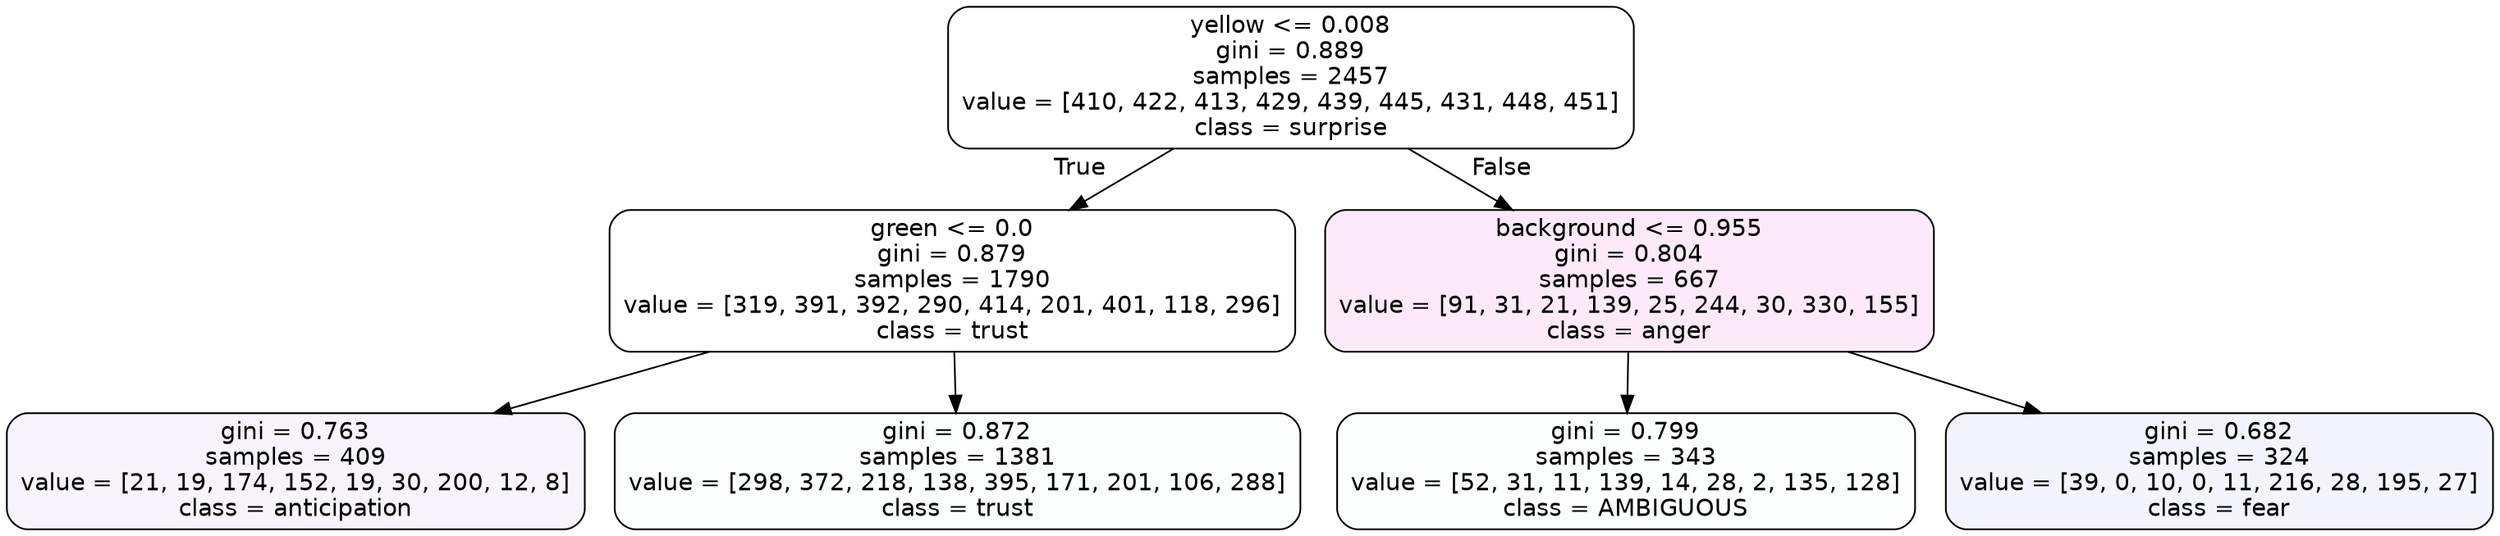 digraph Tree {
node [shape=box, style="filled, rounded", color="black", fontname=helvetica] ;
edge [fontname=helvetica] ;
0 [label="yellow <= 0.008\ngini = 0.889\nsamples = 2457\nvalue = [410, 422, 413, 429, 439, 445, 431, 448, 451]\nclass = surprise", fillcolor="#e5396400"] ;
1 [label="green <= 0.0\ngini = 0.879\nsamples = 1790\nvalue = [319, 391, 392, 290, 414, 201, 401, 118, 296]\nclass = trust", fillcolor="#39d7e501"] ;
0 -> 1 [labeldistance=2.5, labelangle=45, headlabel="True"] ;
2 [label="gini = 0.763\nsamples = 409\nvalue = [21, 19, 174, 152, 19, 30, 200, 12, 8]\nclass = anticipation", fillcolor="#8139e50e"] ;
1 -> 2 ;
3 [label="gini = 0.872\nsamples = 1381\nvalue = [298, 372, 218, 138, 395, 171, 201, 106, 288]\nclass = trust", fillcolor="#39d7e503"] ;
1 -> 3 ;
4 [label="background <= 0.955\ngini = 0.804\nsamples = 667\nvalue = [91, 31, 21, 139, 25, 244, 30, 330, 155]\nclass = anger", fillcolor="#e539d71b"] ;
0 -> 4 [labeldistance=2.5, labelangle=-45, headlabel="False"] ;
5 [label="gini = 0.799\nsamples = 343\nvalue = [52, 31, 11, 139, 14, 28, 2, 135, 128]\nclass = AMBIGUOUS", fillcolor="#39e58103"] ;
4 -> 5 ;
6 [label="gini = 0.682\nsamples = 324\nvalue = [39, 0, 10, 0, 11, 216, 28, 195, 27]\nclass = fear", fillcolor="#3964e510"] ;
4 -> 6 ;
}